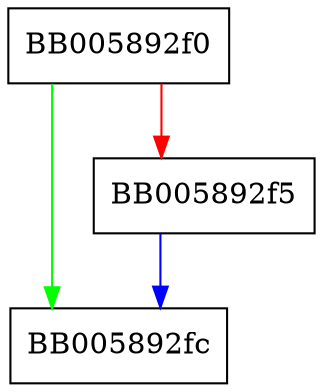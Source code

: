 digraph EC_KEY_METHOD_get_keygen {
  node [shape="box"];
  graph [splines=ortho];
  BB005892f0 -> BB005892fc [color="green"];
  BB005892f0 -> BB005892f5 [color="red"];
  BB005892f5 -> BB005892fc [color="blue"];
}
